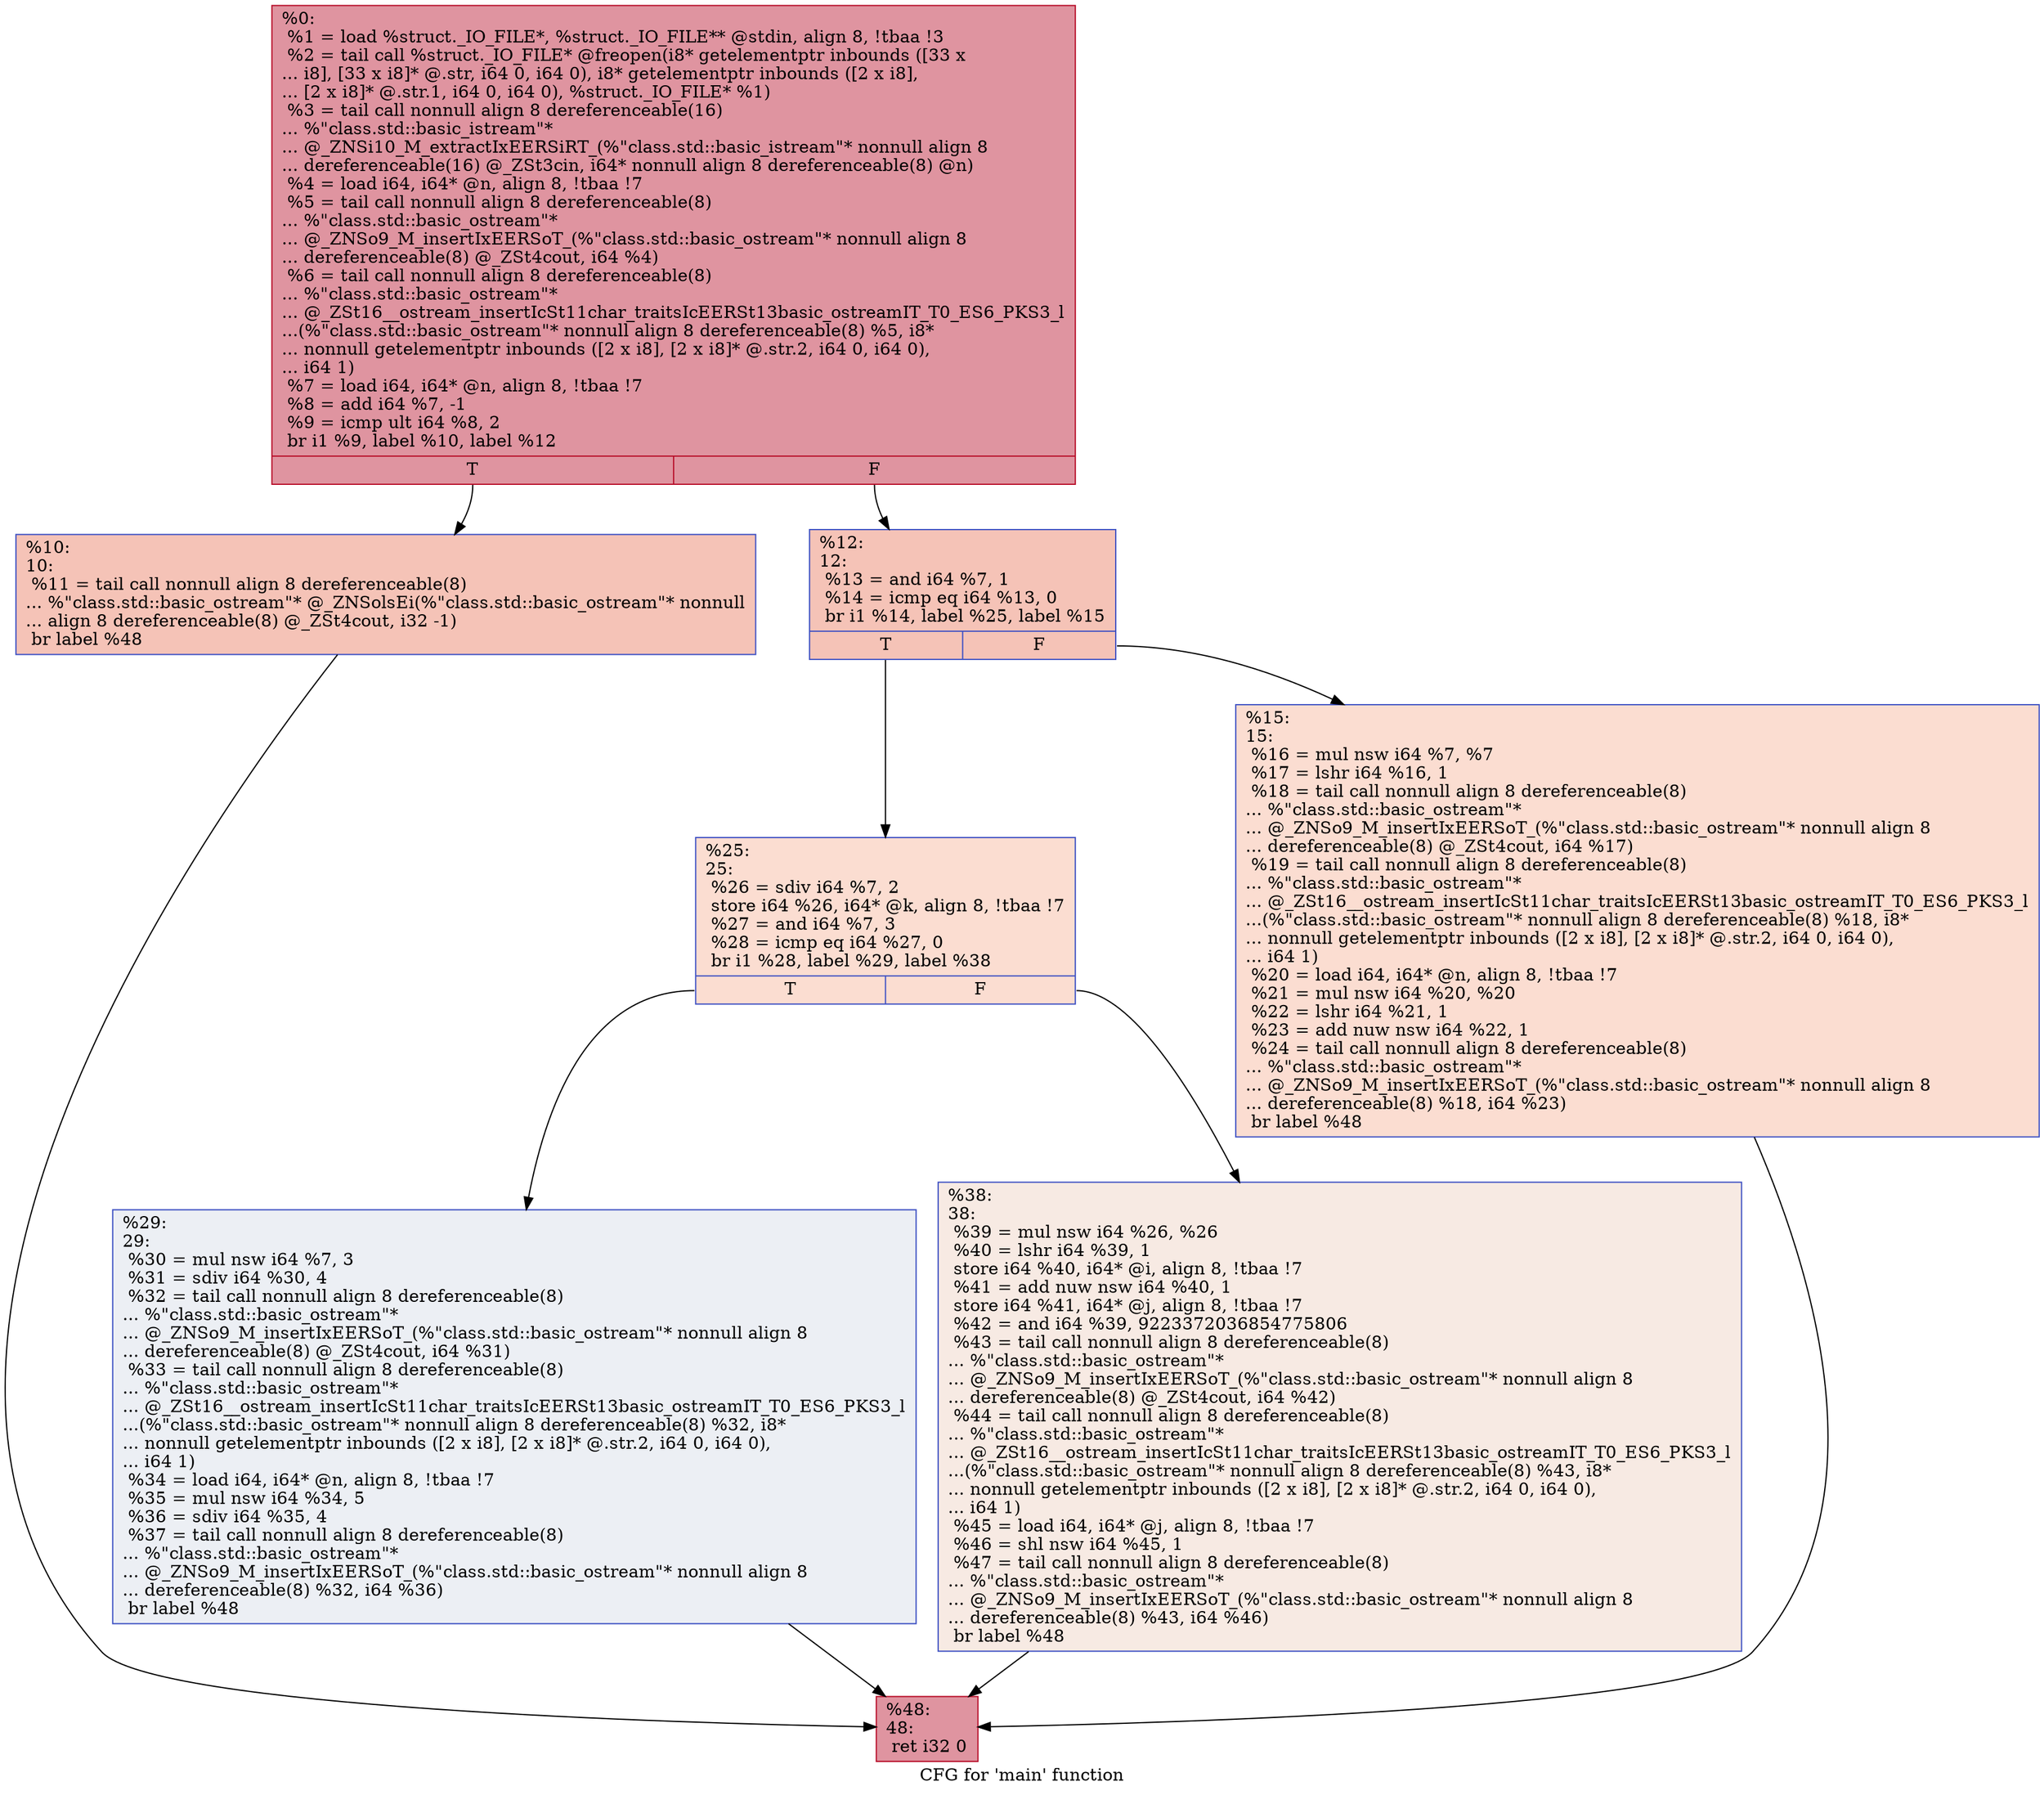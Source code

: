 digraph "CFG for 'main' function" {
	label="CFG for 'main' function";

	Node0x557a5e5f8860 [shape=record,color="#b70d28ff", style=filled, fillcolor="#b70d2870",label="{%0:\l  %1 = load %struct._IO_FILE*, %struct._IO_FILE** @stdin, align 8, !tbaa !3\l  %2 = tail call %struct._IO_FILE* @freopen(i8* getelementptr inbounds ([33 x\l... i8], [33 x i8]* @.str, i64 0, i64 0), i8* getelementptr inbounds ([2 x i8],\l... [2 x i8]* @.str.1, i64 0, i64 0), %struct._IO_FILE* %1)\l  %3 = tail call nonnull align 8 dereferenceable(16)\l... %\"class.std::basic_istream\"*\l... @_ZNSi10_M_extractIxEERSiRT_(%\"class.std::basic_istream\"* nonnull align 8\l... dereferenceable(16) @_ZSt3cin, i64* nonnull align 8 dereferenceable(8) @n)\l  %4 = load i64, i64* @n, align 8, !tbaa !7\l  %5 = tail call nonnull align 8 dereferenceable(8)\l... %\"class.std::basic_ostream\"*\l... @_ZNSo9_M_insertIxEERSoT_(%\"class.std::basic_ostream\"* nonnull align 8\l... dereferenceable(8) @_ZSt4cout, i64 %4)\l  %6 = tail call nonnull align 8 dereferenceable(8)\l... %\"class.std::basic_ostream\"*\l... @_ZSt16__ostream_insertIcSt11char_traitsIcEERSt13basic_ostreamIT_T0_ES6_PKS3_l\l...(%\"class.std::basic_ostream\"* nonnull align 8 dereferenceable(8) %5, i8*\l... nonnull getelementptr inbounds ([2 x i8], [2 x i8]* @.str.2, i64 0, i64 0),\l... i64 1)\l  %7 = load i64, i64* @n, align 8, !tbaa !7\l  %8 = add i64 %7, -1\l  %9 = icmp ult i64 %8, 2\l  br i1 %9, label %10, label %12\l|{<s0>T|<s1>F}}"];
	Node0x557a5e5f8860:s0 -> Node0x557a5e5f9e00;
	Node0x557a5e5f8860:s1 -> Node0x557a5e5fbc60;
	Node0x557a5e5f9e00 [shape=record,color="#3d50c3ff", style=filled, fillcolor="#e8765c70",label="{%10:\l10:                                               \l  %11 = tail call nonnull align 8 dereferenceable(8)\l... %\"class.std::basic_ostream\"* @_ZNSolsEi(%\"class.std::basic_ostream\"* nonnull\l... align 8 dereferenceable(8) @_ZSt4cout, i32 -1)\l  br label %48\l}"];
	Node0x557a5e5f9e00 -> Node0x557a5e5fbfa0;
	Node0x557a5e5fbc60 [shape=record,color="#3d50c3ff", style=filled, fillcolor="#e8765c70",label="{%12:\l12:                                               \l  %13 = and i64 %7, 1\l  %14 = icmp eq i64 %13, 0\l  br i1 %14, label %25, label %15\l|{<s0>T|<s1>F}}"];
	Node0x557a5e5fbc60:s0 -> Node0x557a5e5fc180;
	Node0x557a5e5fbc60:s1 -> Node0x557a5e5fc1d0;
	Node0x557a5e5fc1d0 [shape=record,color="#3d50c3ff", style=filled, fillcolor="#f7b39670",label="{%15:\l15:                                               \l  %16 = mul nsw i64 %7, %7\l  %17 = lshr i64 %16, 1\l  %18 = tail call nonnull align 8 dereferenceable(8)\l... %\"class.std::basic_ostream\"*\l... @_ZNSo9_M_insertIxEERSoT_(%\"class.std::basic_ostream\"* nonnull align 8\l... dereferenceable(8) @_ZSt4cout, i64 %17)\l  %19 = tail call nonnull align 8 dereferenceable(8)\l... %\"class.std::basic_ostream\"*\l... @_ZSt16__ostream_insertIcSt11char_traitsIcEERSt13basic_ostreamIT_T0_ES6_PKS3_l\l...(%\"class.std::basic_ostream\"* nonnull align 8 dereferenceable(8) %18, i8*\l... nonnull getelementptr inbounds ([2 x i8], [2 x i8]* @.str.2, i64 0, i64 0),\l... i64 1)\l  %20 = load i64, i64* @n, align 8, !tbaa !7\l  %21 = mul nsw i64 %20, %20\l  %22 = lshr i64 %21, 1\l  %23 = add nuw nsw i64 %22, 1\l  %24 = tail call nonnull align 8 dereferenceable(8)\l... %\"class.std::basic_ostream\"*\l... @_ZNSo9_M_insertIxEERSoT_(%\"class.std::basic_ostream\"* nonnull align 8\l... dereferenceable(8) %18, i64 %23)\l  br label %48\l}"];
	Node0x557a5e5fc1d0 -> Node0x557a5e5fbfa0;
	Node0x557a5e5fc180 [shape=record,color="#3d50c3ff", style=filled, fillcolor="#f7b39670",label="{%25:\l25:                                               \l  %26 = sdiv i64 %7, 2\l  store i64 %26, i64* @k, align 8, !tbaa !7\l  %27 = and i64 %7, 3\l  %28 = icmp eq i64 %27, 0\l  br i1 %28, label %29, label %38\l|{<s0>T|<s1>F}}"];
	Node0x557a5e5fc180:s0 -> Node0x557a5e5fcc00;
	Node0x557a5e5fc180:s1 -> Node0x557a5e5fcc50;
	Node0x557a5e5fcc00 [shape=record,color="#3d50c3ff", style=filled, fillcolor="#d4dbe670",label="{%29:\l29:                                               \l  %30 = mul nsw i64 %7, 3\l  %31 = sdiv i64 %30, 4\l  %32 = tail call nonnull align 8 dereferenceable(8)\l... %\"class.std::basic_ostream\"*\l... @_ZNSo9_M_insertIxEERSoT_(%\"class.std::basic_ostream\"* nonnull align 8\l... dereferenceable(8) @_ZSt4cout, i64 %31)\l  %33 = tail call nonnull align 8 dereferenceable(8)\l... %\"class.std::basic_ostream\"*\l... @_ZSt16__ostream_insertIcSt11char_traitsIcEERSt13basic_ostreamIT_T0_ES6_PKS3_l\l...(%\"class.std::basic_ostream\"* nonnull align 8 dereferenceable(8) %32, i8*\l... nonnull getelementptr inbounds ([2 x i8], [2 x i8]* @.str.2, i64 0, i64 0),\l... i64 1)\l  %34 = load i64, i64* @n, align 8, !tbaa !7\l  %35 = mul nsw i64 %34, 5\l  %36 = sdiv i64 %35, 4\l  %37 = tail call nonnull align 8 dereferenceable(8)\l... %\"class.std::basic_ostream\"*\l... @_ZNSo9_M_insertIxEERSoT_(%\"class.std::basic_ostream\"* nonnull align 8\l... dereferenceable(8) %32, i64 %36)\l  br label %48\l}"];
	Node0x557a5e5fcc00 -> Node0x557a5e5fbfa0;
	Node0x557a5e5fcc50 [shape=record,color="#3d50c3ff", style=filled, fillcolor="#eed0c070",label="{%38:\l38:                                               \l  %39 = mul nsw i64 %26, %26\l  %40 = lshr i64 %39, 1\l  store i64 %40, i64* @i, align 8, !tbaa !7\l  %41 = add nuw nsw i64 %40, 1\l  store i64 %41, i64* @j, align 8, !tbaa !7\l  %42 = and i64 %39, 9223372036854775806\l  %43 = tail call nonnull align 8 dereferenceable(8)\l... %\"class.std::basic_ostream\"*\l... @_ZNSo9_M_insertIxEERSoT_(%\"class.std::basic_ostream\"* nonnull align 8\l... dereferenceable(8) @_ZSt4cout, i64 %42)\l  %44 = tail call nonnull align 8 dereferenceable(8)\l... %\"class.std::basic_ostream\"*\l... @_ZSt16__ostream_insertIcSt11char_traitsIcEERSt13basic_ostreamIT_T0_ES6_PKS3_l\l...(%\"class.std::basic_ostream\"* nonnull align 8 dereferenceable(8) %43, i8*\l... nonnull getelementptr inbounds ([2 x i8], [2 x i8]* @.str.2, i64 0, i64 0),\l... i64 1)\l  %45 = load i64, i64* @j, align 8, !tbaa !7\l  %46 = shl nsw i64 %45, 1\l  %47 = tail call nonnull align 8 dereferenceable(8)\l... %\"class.std::basic_ostream\"*\l... @_ZNSo9_M_insertIxEERSoT_(%\"class.std::basic_ostream\"* nonnull align 8\l... dereferenceable(8) %43, i64 %46)\l  br label %48\l}"];
	Node0x557a5e5fcc50 -> Node0x557a5e5fbfa0;
	Node0x557a5e5fbfa0 [shape=record,color="#b70d28ff", style=filled, fillcolor="#b70d2870",label="{%48:\l48:                                               \l  ret i32 0\l}"];
}
